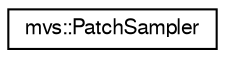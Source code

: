 digraph "Graphical Class Hierarchy"
{
  edge [fontname="FreeSans",fontsize="10",labelfontname="FreeSans",labelfontsize="10"];
  node [fontname="FreeSans",fontsize="10",shape=record];
  rankdir="LR";
  Node0 [label="mvs::PatchSampler",height=0.2,width=0.4,color="black", fillcolor="white", style="filled",URL="$classmvs_1_1_patch_sampler.html"];
}
